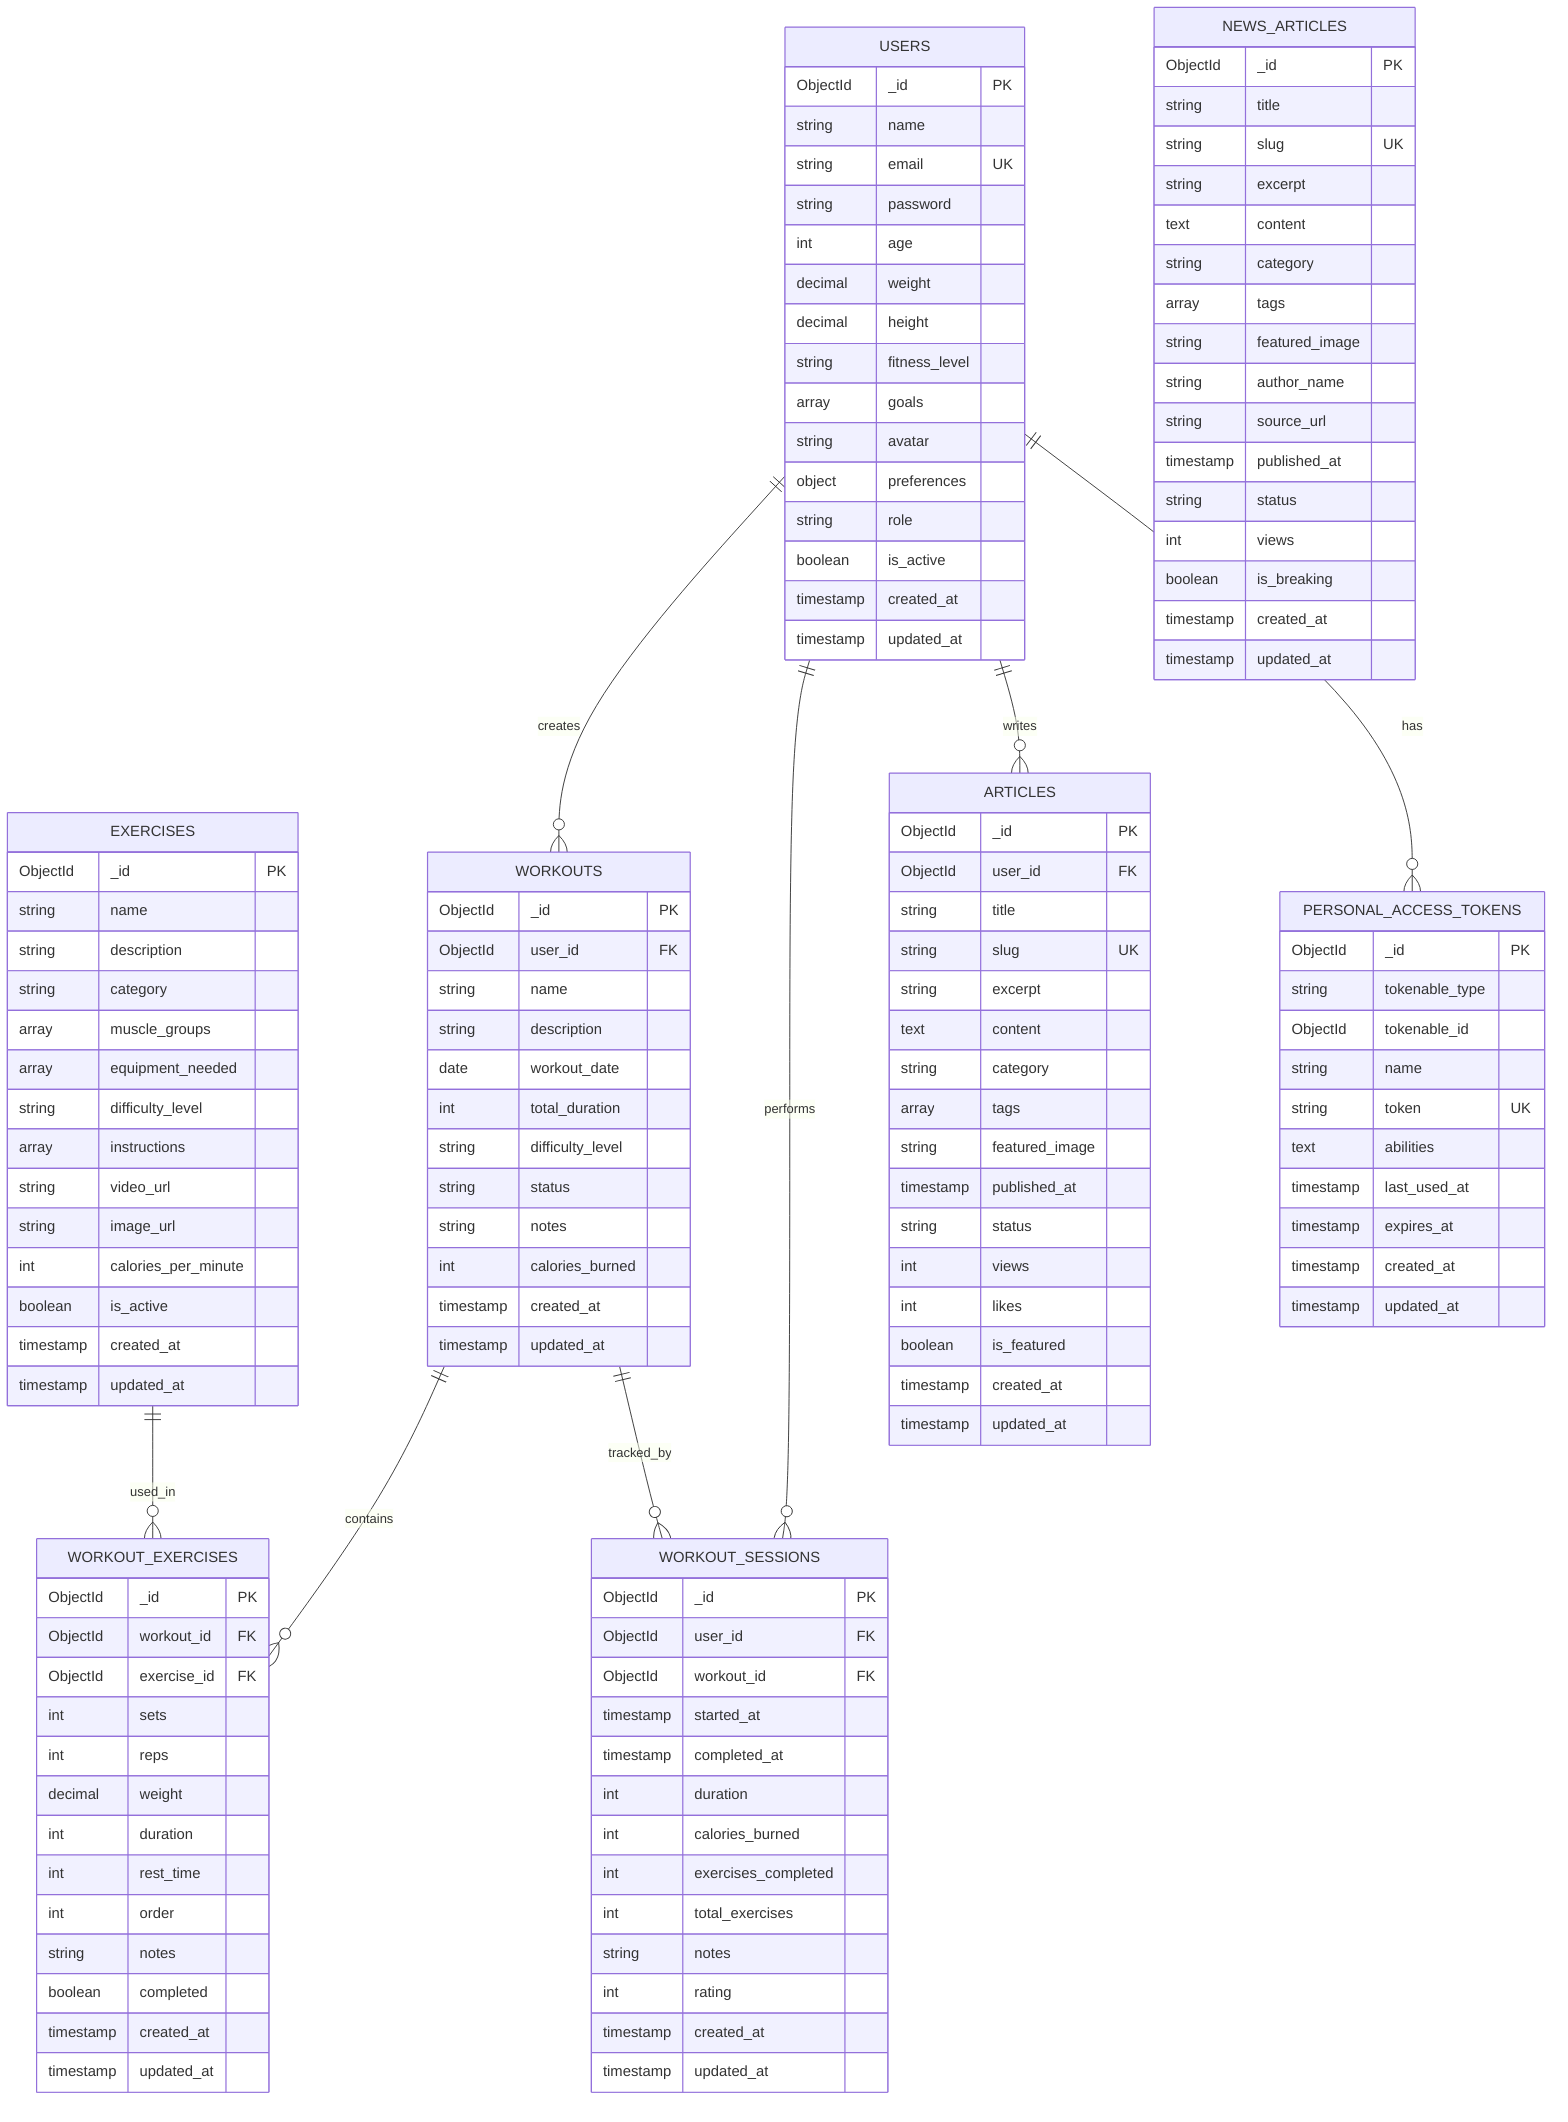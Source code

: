 erDiagram
    USERS {
        ObjectId _id PK
        string name
        string email UK
        string password
        int age
        decimal weight
        decimal height
        string fitness_level
        array goals
        string avatar
        object preferences
        string role
        boolean is_active
        timestamp created_at
        timestamp updated_at
    }

    EXERCISES {
        ObjectId _id PK
        string name
        string description
        string category
        array muscle_groups
        array equipment_needed
        string difficulty_level
        array instructions
        string video_url
        string image_url
        int calories_per_minute
        boolean is_active
        timestamp created_at
        timestamp updated_at
    }

    WORKOUTS {
        ObjectId _id PK
        ObjectId user_id FK
        string name
        string description
        date workout_date
        int total_duration
        string difficulty_level
        string status
        string notes
        int calories_burned
        timestamp created_at
        timestamp updated_at
    }

    WORKOUT_EXERCISES {
        ObjectId _id PK
        ObjectId workout_id FK
        ObjectId exercise_id FK
        int sets
        int reps
        decimal weight
        int duration
        int rest_time
        int order
        string notes
        boolean completed
        timestamp created_at
        timestamp updated_at
    }

    WORKOUT_SESSIONS {
        ObjectId _id PK
        ObjectId user_id FK
        ObjectId workout_id FK
        timestamp started_at
        timestamp completed_at
        int duration
        int calories_burned
        int exercises_completed
        int total_exercises
        string notes
        int rating
        timestamp created_at
        timestamp updated_at
    }

    ARTICLES {
        ObjectId _id PK
        ObjectId user_id FK
        string title
        string slug UK
        string excerpt
        text content
        string category
        array tags
        string featured_image
        timestamp published_at
        string status
        int views
        int likes
        boolean is_featured
        timestamp created_at
        timestamp updated_at
    }

    NEWS_ARTICLES {
        ObjectId _id PK
        string title
        string slug UK
        string excerpt
        text content
        string category
        array tags
        string featured_image
        string author_name
        string source_url
        timestamp published_at
        string status
        int views
        boolean is_breaking
        timestamp created_at
        timestamp updated_at
    }

    PERSONAL_ACCESS_TOKENS {
        ObjectId _id PK
        string tokenable_type
        ObjectId tokenable_id
        string name
        string token UK
        text abilities
        timestamp last_used_at
        timestamp expires_at
        timestamp created_at
        timestamp updated_at
    }

    USERS ||--o{ WORKOUTS : "creates"
    USERS ||--o{ WORKOUT_SESSIONS : "performs"
    USERS ||--o{ ARTICLES : "writes"
    USERS ||--o{ PERSONAL_ACCESS_TOKENS : "has"
    WORKOUTS ||--o{ WORKOUT_EXERCISES : "contains"
    EXERCISES ||--o{ WORKOUT_EXERCISES : "used_in"
    WORKOUTS ||--o{ WORKOUT_SESSIONS : "tracked_by"